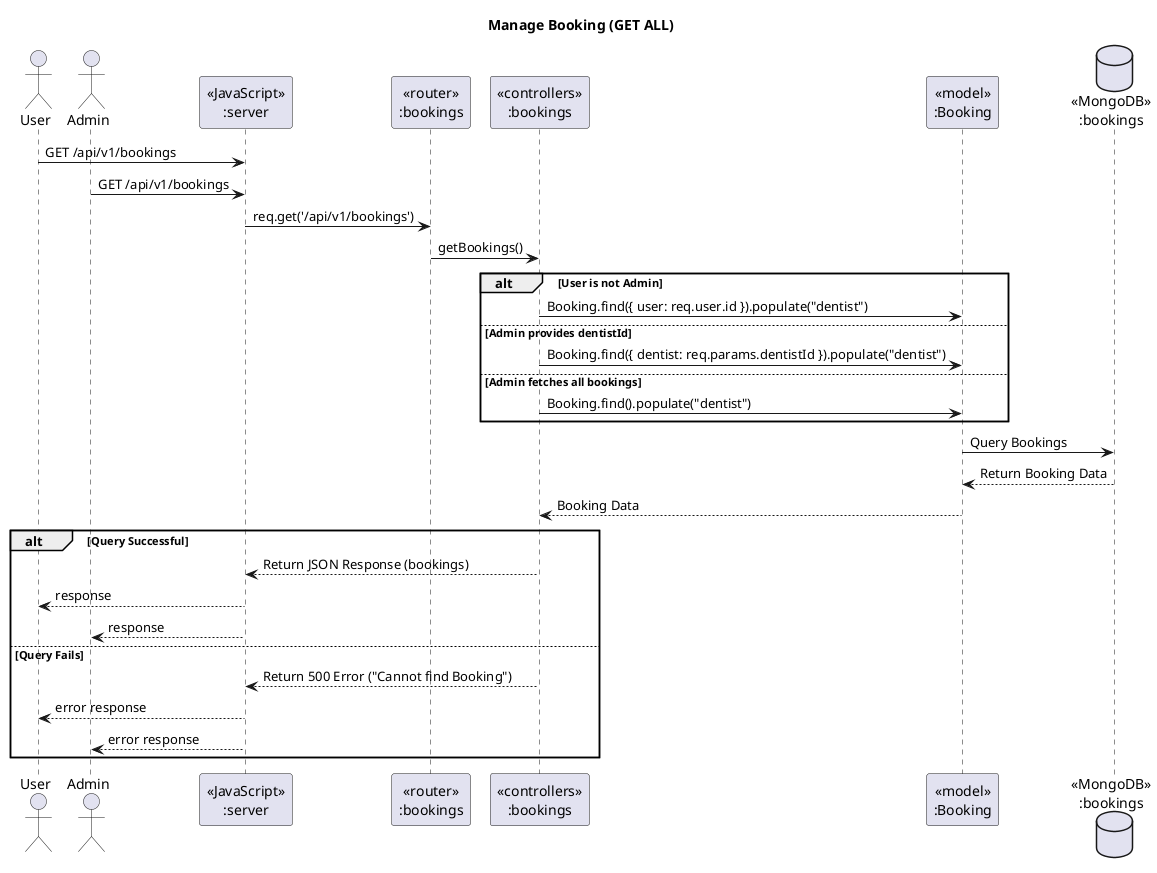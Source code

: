 @startuml Get all Bookings
title Manage Booking (GET ALL)

actor User
actor Admin

participant "<<JavaScript>>\n:server" as S
participant "<<router>>\n:bookings" as R
participant "<<controllers>>\n:bookings" as C
participant "<<model>>\n:Booking" as M
database "<<MongoDB>>\n:bookings" as DB

User -> S: GET /api/v1/bookings
Admin -> S: GET /api/v1/bookings

S -> R: req.get('/api/v1/bookings')
R -> C: getBookings()

alt User is not Admin
    C -> M: Booking.find({ user: req.user.id }).populate("dentist")
else Admin provides dentistId
    C -> M: Booking.find({ dentist: req.params.dentistId }).populate("dentist")
else Admin fetches all bookings
    C -> M: Booking.find().populate("dentist")
end

M -> DB: Query Bookings
DB --> M: Return Booking Data
M --> C: Booking Data

alt Query Successful
    C --> S: Return JSON Response (bookings)
    S --> User: response
    S --> Admin: response
else Query Fails
    C --> S: Return 500 Error ("Cannot find Booking")
    S --> User: error response
    S --> Admin: error response
end

@enduml
